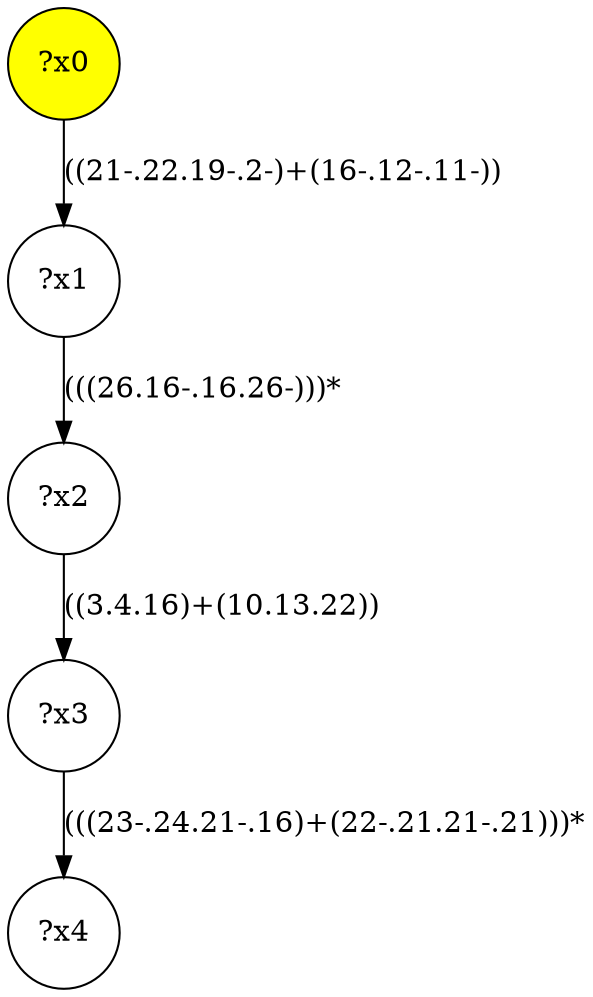 digraph g {
	x0 [fillcolor="yellow", style="filled," shape=circle, label="?x0"];
	x1 [shape=circle, label="?x1"];
	x0 -> x1 [label="((21-.22.19-.2-)+(16-.12-.11-))"];
	x2 [shape=circle, label="?x2"];
	x1 -> x2 [label="(((26.16-.16.26-)))*"];
	x3 [shape=circle, label="?x3"];
	x2 -> x3 [label="((3.4.16)+(10.13.22))"];
	x4 [shape=circle, label="?x4"];
	x3 -> x4 [label="(((23-.24.21-.16)+(22-.21.21-.21)))*"];
}
